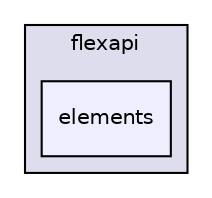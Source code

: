 digraph "flexapi/elements" {
  compound=true
  node [ fontsize="10", fontname="Helvetica"];
  edge [ labelfontsize="10", labelfontname="Helvetica"];
  subgraph clusterdir_1b71947cc889af86b0fe3437fc04a964 {
    graph [ bgcolor="#ddddee", pencolor="black", label="flexapi" fontname="Helvetica", fontsize="10", URL="dir_1b71947cc889af86b0fe3437fc04a964.html"]
  dir_366a2378e1f86b20771d185a9c365d60 [shape=box, label="elements", style="filled", fillcolor="#eeeeff", pencolor="black", URL="dir_366a2378e1f86b20771d185a9c365d60.html"];
  }
}
